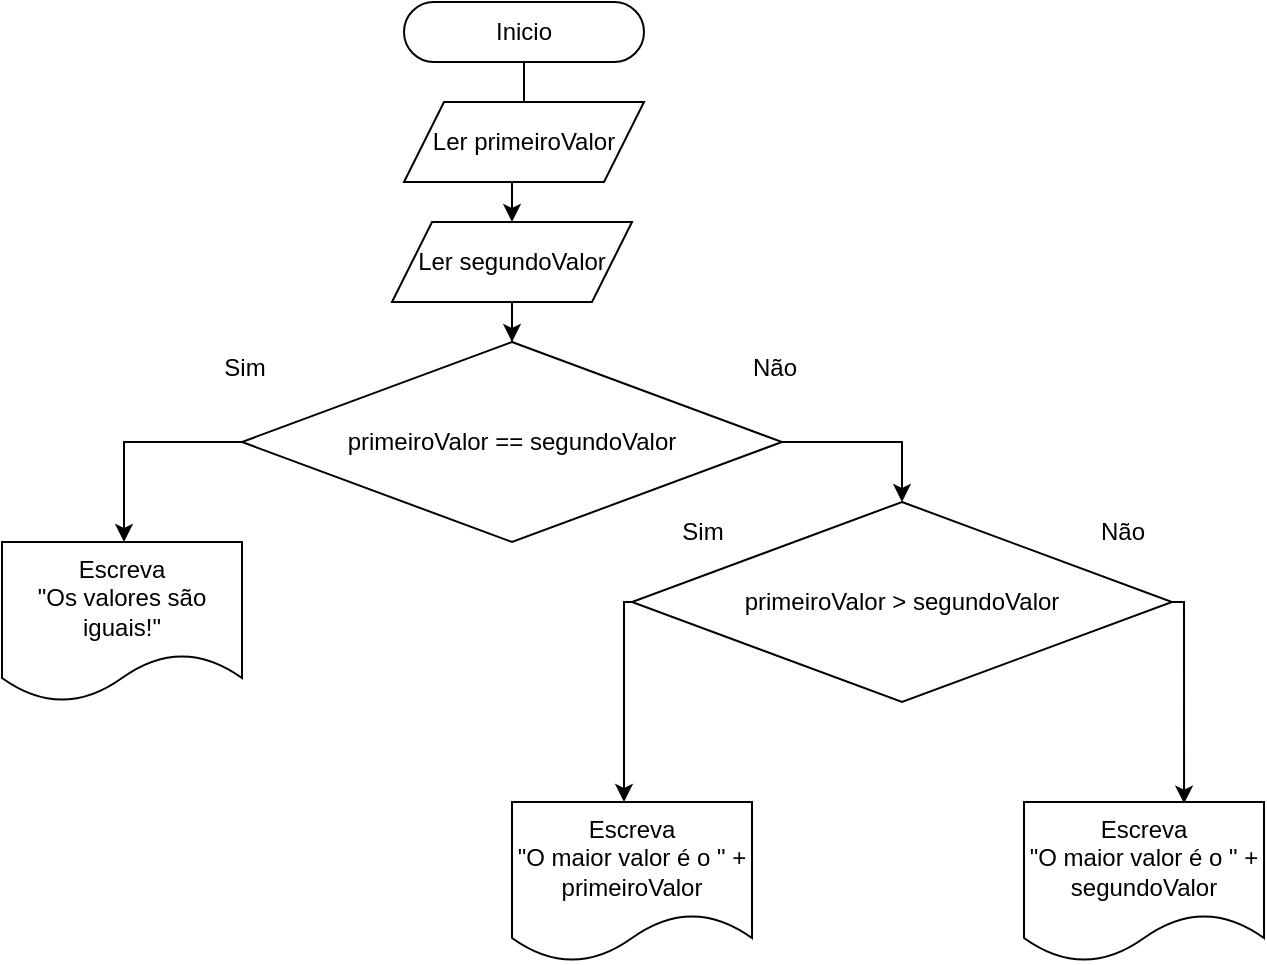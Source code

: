 <mxfile version="21.6.9" type="github">
  <diagram name="Página-1" id="-p-PwY89knCyGD9dW_Aw">
    <mxGraphModel dx="1311" dy="655" grid="1" gridSize="10" guides="1" tooltips="1" connect="1" arrows="1" fold="1" page="1" pageScale="1" pageWidth="827" pageHeight="1169" math="0" shadow="0">
      <root>
        <mxCell id="0" />
        <mxCell id="1" parent="0" />
        <mxCell id="x8Udyu1cOT9vVQyKvV9C-10" value="" style="edgeStyle=orthogonalEdgeStyle;rounded=0;orthogonalLoop=1;jettySize=auto;html=1;" edge="1" parent="1" source="x8Udyu1cOT9vVQyKvV9C-1" target="x8Udyu1cOT9vVQyKvV9C-3">
          <mxGeometry relative="1" as="geometry" />
        </mxCell>
        <mxCell id="x8Udyu1cOT9vVQyKvV9C-1" value="Inicio" style="rounded=1;whiteSpace=wrap;html=1;arcSize=50;" vertex="1" parent="1">
          <mxGeometry x="360" y="10" width="120" height="30" as="geometry" />
        </mxCell>
        <mxCell id="x8Udyu1cOT9vVQyKvV9C-2" value="Ler primeiroValor" style="shape=parallelogram;perimeter=parallelogramPerimeter;whiteSpace=wrap;html=1;fixedSize=1;" vertex="1" parent="1">
          <mxGeometry x="360" y="60" width="120" height="40" as="geometry" />
        </mxCell>
        <mxCell id="x8Udyu1cOT9vVQyKvV9C-11" value="" style="edgeStyle=orthogonalEdgeStyle;rounded=0;orthogonalLoop=1;jettySize=auto;html=1;" edge="1" parent="1" source="x8Udyu1cOT9vVQyKvV9C-3" target="x8Udyu1cOT9vVQyKvV9C-5">
          <mxGeometry relative="1" as="geometry" />
        </mxCell>
        <mxCell id="x8Udyu1cOT9vVQyKvV9C-3" value="Ler segundoValor" style="shape=parallelogram;perimeter=parallelogramPerimeter;whiteSpace=wrap;html=1;fixedSize=1;" vertex="1" parent="1">
          <mxGeometry x="354" y="120" width="120" height="40" as="geometry" />
        </mxCell>
        <mxCell id="x8Udyu1cOT9vVQyKvV9C-12" style="edgeStyle=orthogonalEdgeStyle;rounded=0;orthogonalLoop=1;jettySize=auto;html=1;exitX=0.027;exitY=0.526;exitDx=0;exitDy=0;exitPerimeter=0;" edge="1" parent="1" source="x8Udyu1cOT9vVQyKvV9C-5">
          <mxGeometry relative="1" as="geometry">
            <mxPoint x="220" y="280" as="targetPoint" />
            <mxPoint x="289.0" y="240.0" as="sourcePoint" />
            <Array as="points">
              <mxPoint x="289" y="233" />
              <mxPoint x="289" y="230" />
              <mxPoint x="220" y="230" />
            </Array>
          </mxGeometry>
        </mxCell>
        <mxCell id="x8Udyu1cOT9vVQyKvV9C-13" style="edgeStyle=orthogonalEdgeStyle;rounded=0;orthogonalLoop=1;jettySize=auto;html=1;entryX=0.5;entryY=0;entryDx=0;entryDy=0;" edge="1" parent="1" source="x8Udyu1cOT9vVQyKvV9C-5" target="x8Udyu1cOT9vVQyKvV9C-7">
          <mxGeometry relative="1" as="geometry">
            <Array as="points">
              <mxPoint x="609" y="230" />
            </Array>
          </mxGeometry>
        </mxCell>
        <mxCell id="x8Udyu1cOT9vVQyKvV9C-5" value="primeiroValor == segundoValor" style="rhombus;whiteSpace=wrap;html=1;" vertex="1" parent="1">
          <mxGeometry x="279" y="180" width="270" height="100" as="geometry" />
        </mxCell>
        <mxCell id="x8Udyu1cOT9vVQyKvV9C-6" value="Escreva &lt;br&gt;&quot;Os valores são iguais!&quot;" style="shape=document;whiteSpace=wrap;html=1;boundedLbl=1;" vertex="1" parent="1">
          <mxGeometry x="159" y="280" width="120" height="80" as="geometry" />
        </mxCell>
        <mxCell id="x8Udyu1cOT9vVQyKvV9C-18" style="edgeStyle=orthogonalEdgeStyle;rounded=0;orthogonalLoop=1;jettySize=auto;html=1;exitX=0;exitY=0.5;exitDx=0;exitDy=0;exitPerimeter=0;" edge="1" parent="1" source="x8Udyu1cOT9vVQyKvV9C-7" target="x8Udyu1cOT9vVQyKvV9C-8">
          <mxGeometry relative="1" as="geometry">
            <Array as="points">
              <mxPoint x="470" y="310" />
            </Array>
          </mxGeometry>
        </mxCell>
        <mxCell id="x8Udyu1cOT9vVQyKvV9C-19" style="edgeStyle=orthogonalEdgeStyle;rounded=0;orthogonalLoop=1;jettySize=auto;html=1;entryX=0.667;entryY=0.01;entryDx=0;entryDy=0;entryPerimeter=0;" edge="1" parent="1" target="x8Udyu1cOT9vVQyKvV9C-9">
          <mxGeometry relative="1" as="geometry">
            <mxPoint x="744" y="310" as="sourcePoint" />
            <mxPoint x="730" y="410" as="targetPoint" />
            <Array as="points">
              <mxPoint x="750" y="310" />
            </Array>
          </mxGeometry>
        </mxCell>
        <mxCell id="x8Udyu1cOT9vVQyKvV9C-7" value="primeiroValor &amp;gt; segundoValor" style="rhombus;whiteSpace=wrap;html=1;" vertex="1" parent="1">
          <mxGeometry x="474" y="260" width="270" height="100" as="geometry" />
        </mxCell>
        <mxCell id="x8Udyu1cOT9vVQyKvV9C-8" value="Escreva &lt;br&gt;&quot;O maior valor é o &quot; + primeiroValor" style="shape=document;whiteSpace=wrap;html=1;boundedLbl=1;" vertex="1" parent="1">
          <mxGeometry x="414" y="410" width="120" height="80" as="geometry" />
        </mxCell>
        <mxCell id="x8Udyu1cOT9vVQyKvV9C-9" value="Escreva &lt;br&gt;&quot;O maior valor é o &quot; + segundoValor" style="shape=document;whiteSpace=wrap;html=1;boundedLbl=1;" vertex="1" parent="1">
          <mxGeometry x="670" y="410" width="120" height="80" as="geometry" />
        </mxCell>
        <mxCell id="x8Udyu1cOT9vVQyKvV9C-14" value="Sim" style="text;html=1;align=center;verticalAlign=middle;resizable=0;points=[];autosize=1;strokeColor=none;fillColor=none;" vertex="1" parent="1">
          <mxGeometry x="255" y="178" width="50" height="30" as="geometry" />
        </mxCell>
        <mxCell id="x8Udyu1cOT9vVQyKvV9C-15" value="Não" style="text;html=1;align=center;verticalAlign=middle;resizable=0;points=[];autosize=1;strokeColor=none;fillColor=none;" vertex="1" parent="1">
          <mxGeometry x="520" y="178" width="50" height="30" as="geometry" />
        </mxCell>
        <mxCell id="x8Udyu1cOT9vVQyKvV9C-16" value="Sim" style="text;html=1;align=center;verticalAlign=middle;resizable=0;points=[];autosize=1;strokeColor=none;fillColor=none;" vertex="1" parent="1">
          <mxGeometry x="484" y="260" width="50" height="30" as="geometry" />
        </mxCell>
        <mxCell id="x8Udyu1cOT9vVQyKvV9C-17" value="Não" style="text;html=1;align=center;verticalAlign=middle;resizable=0;points=[];autosize=1;strokeColor=none;fillColor=none;" vertex="1" parent="1">
          <mxGeometry x="694" y="260" width="50" height="30" as="geometry" />
        </mxCell>
      </root>
    </mxGraphModel>
  </diagram>
</mxfile>

